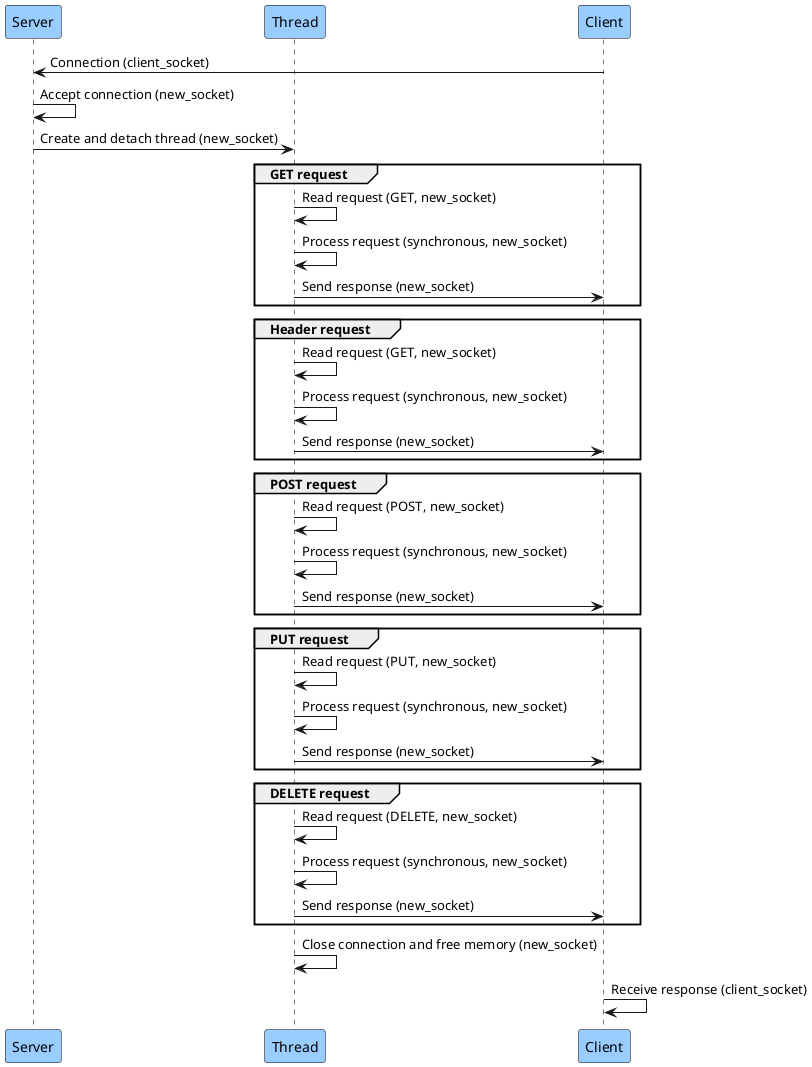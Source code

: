 @startuml
skinparam sequence {
    LifeLineBorderColor black
    LifeLineBackgroundColor #99CCFF
    ParticipantBorderColor black
    ParticipantBackgroundColor #99CCFF
    SequenceGroupBorderColor black
    SequenceGroupBackgroundColor #99CCFF
}

participant Server
participant "Thread" as Thread

Client -> Server: Connection (client_socket)
Server -> Server: Accept connection (new_socket)
Server -> Thread: Create and detach thread (new_socket)
group GET request
    Thread -> Thread: Read request (GET, new_socket)
    Thread -> Thread: Process request (synchronous, new_socket)
    Thread -> Client: Send response (new_socket)
end
group Header request
    Thread -> Thread: Read request (GET, new_socket)
    Thread -> Thread: Process request (synchronous, new_socket)
    Thread -> Client: Send response (new_socket)
end
group POST request
    Thread -> Thread: Read request (POST, new_socket)
    Thread -> Thread: Process request (synchronous, new_socket)
    Thread -> Client: Send response (new_socket)
end
group PUT request
    Thread -> Thread: Read request (PUT, new_socket)
    Thread -> Thread: Process request (synchronous, new_socket)
    Thread -> Client: Send response (new_socket)
end
group DELETE request
    Thread -> Thread: Read request (DELETE, new_socket)
    Thread -> Thread: Process request (synchronous, new_socket)
    Thread -> Client: Send response (new_socket)
end
Thread -> Thread: Close connection and free memory (new_socket)
Client -> Client: Receive response (client_socket)
@enduml